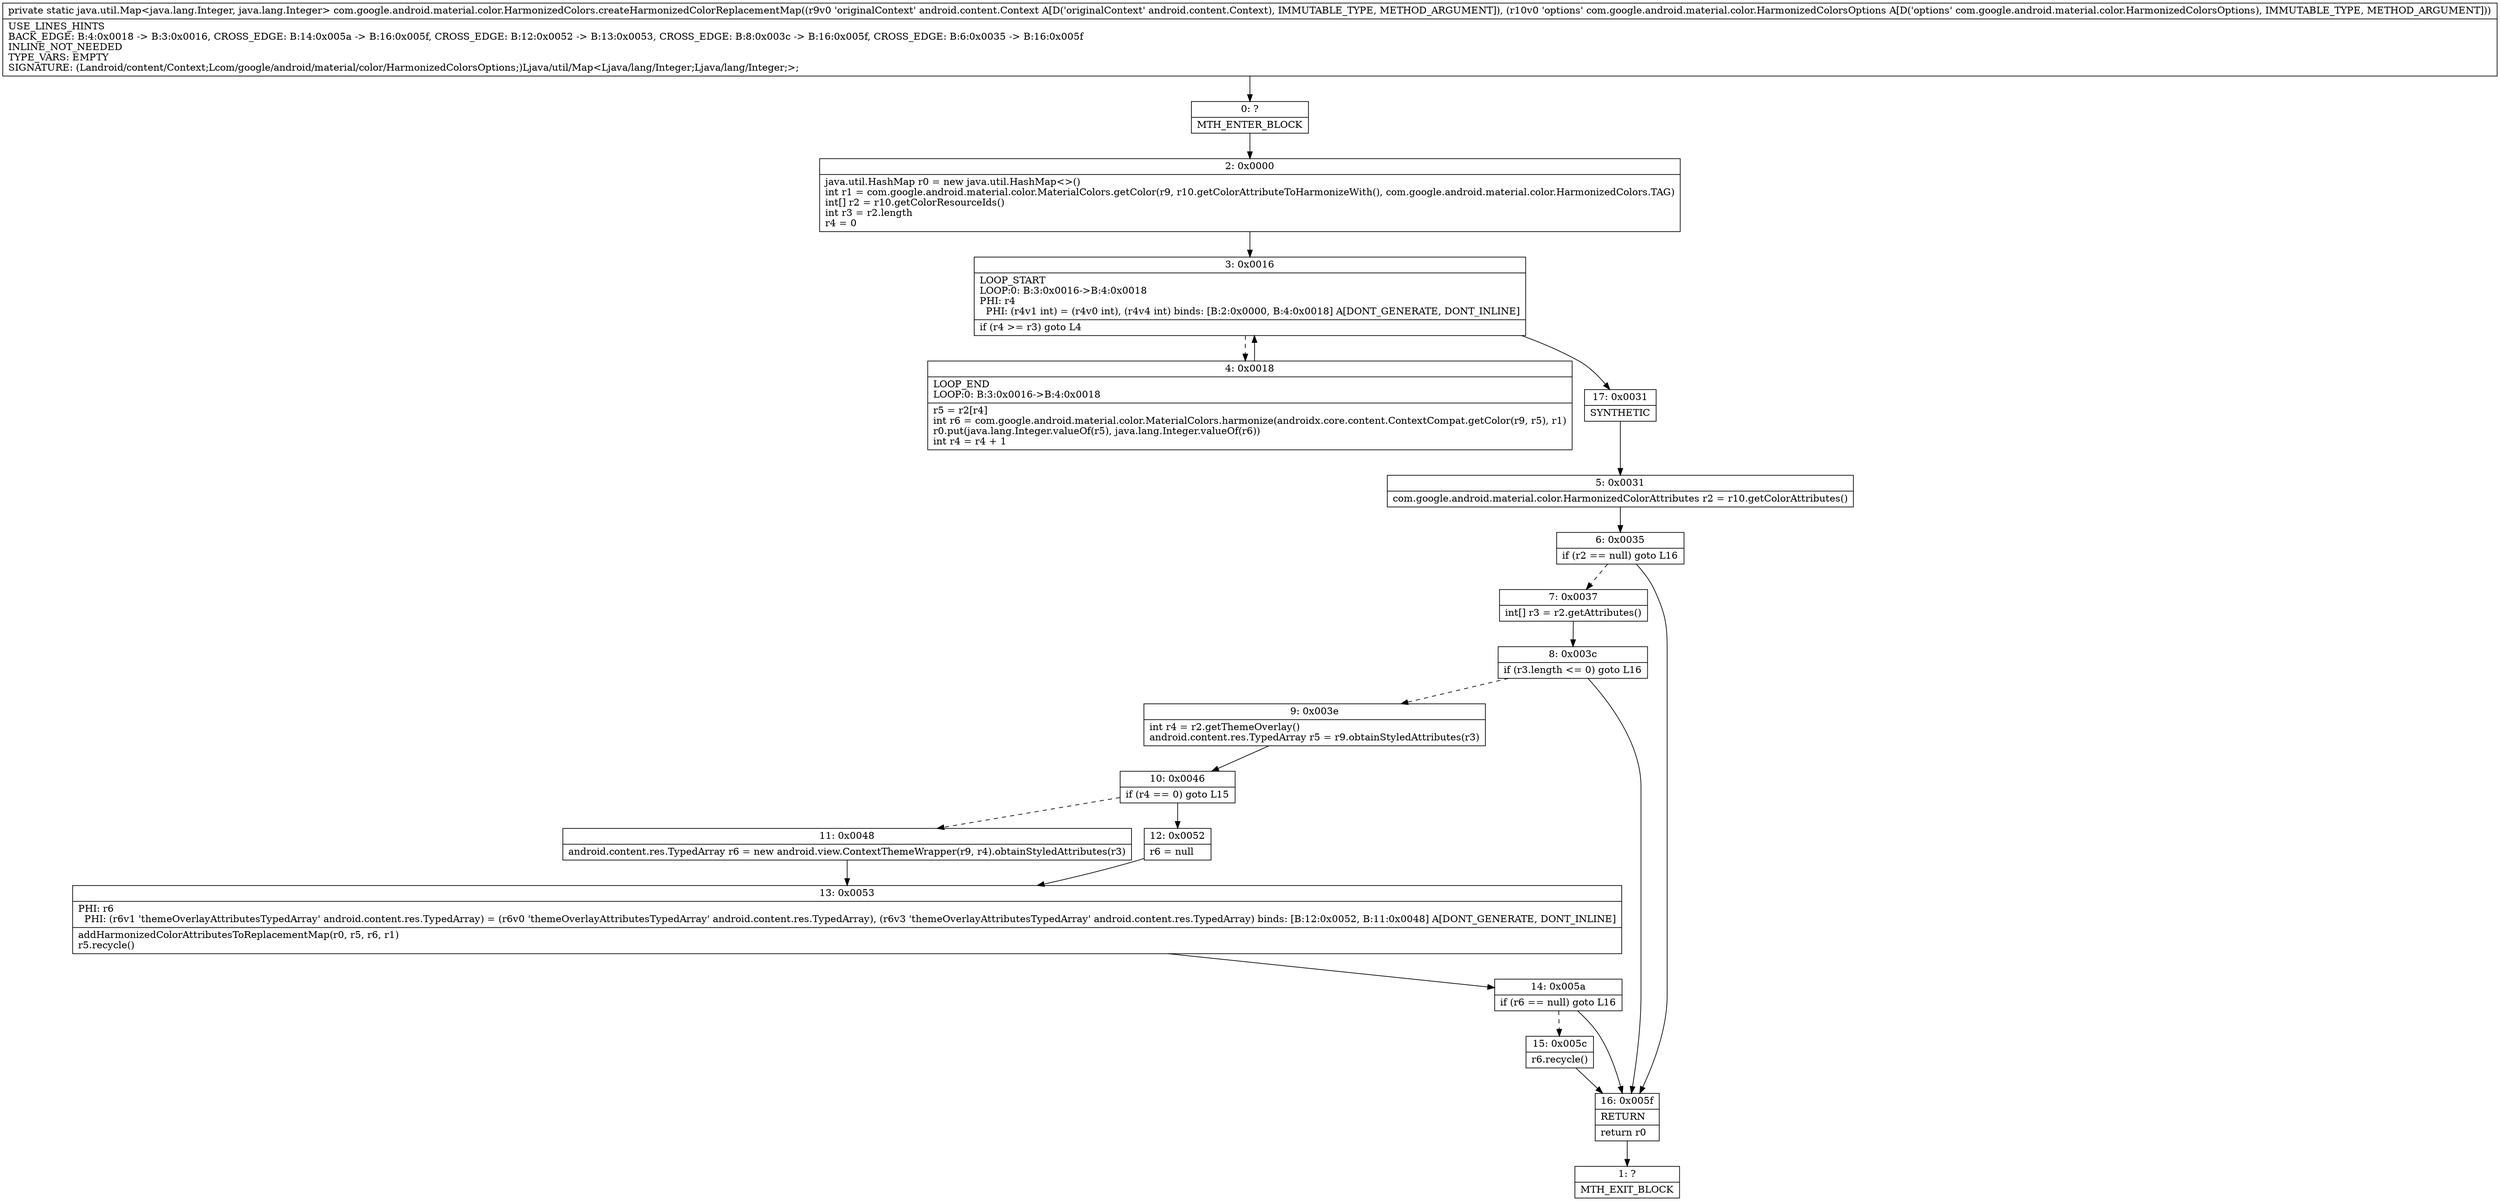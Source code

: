 digraph "CFG forcom.google.android.material.color.HarmonizedColors.createHarmonizedColorReplacementMap(Landroid\/content\/Context;Lcom\/google\/android\/material\/color\/HarmonizedColorsOptions;)Ljava\/util\/Map;" {
Node_0 [shape=record,label="{0\:\ ?|MTH_ENTER_BLOCK\l}"];
Node_2 [shape=record,label="{2\:\ 0x0000|java.util.HashMap r0 = new java.util.HashMap\<\>()\lint r1 = com.google.android.material.color.MaterialColors.getColor(r9, r10.getColorAttributeToHarmonizeWith(), com.google.android.material.color.HarmonizedColors.TAG)\lint[] r2 = r10.getColorResourceIds()\lint r3 = r2.length\lr4 = 0\l}"];
Node_3 [shape=record,label="{3\:\ 0x0016|LOOP_START\lLOOP:0: B:3:0x0016\-\>B:4:0x0018\lPHI: r4 \l  PHI: (r4v1 int) = (r4v0 int), (r4v4 int) binds: [B:2:0x0000, B:4:0x0018] A[DONT_GENERATE, DONT_INLINE]\l|if (r4 \>= r3) goto L4\l}"];
Node_4 [shape=record,label="{4\:\ 0x0018|LOOP_END\lLOOP:0: B:3:0x0016\-\>B:4:0x0018\l|r5 = r2[r4]\lint r6 = com.google.android.material.color.MaterialColors.harmonize(androidx.core.content.ContextCompat.getColor(r9, r5), r1)\lr0.put(java.lang.Integer.valueOf(r5), java.lang.Integer.valueOf(r6))\lint r4 = r4 + 1\l}"];
Node_17 [shape=record,label="{17\:\ 0x0031|SYNTHETIC\l}"];
Node_5 [shape=record,label="{5\:\ 0x0031|com.google.android.material.color.HarmonizedColorAttributes r2 = r10.getColorAttributes()\l}"];
Node_6 [shape=record,label="{6\:\ 0x0035|if (r2 == null) goto L16\l}"];
Node_7 [shape=record,label="{7\:\ 0x0037|int[] r3 = r2.getAttributes()\l}"];
Node_8 [shape=record,label="{8\:\ 0x003c|if (r3.length \<= 0) goto L16\l}"];
Node_9 [shape=record,label="{9\:\ 0x003e|int r4 = r2.getThemeOverlay()\landroid.content.res.TypedArray r5 = r9.obtainStyledAttributes(r3)\l}"];
Node_10 [shape=record,label="{10\:\ 0x0046|if (r4 == 0) goto L15\l}"];
Node_11 [shape=record,label="{11\:\ 0x0048|android.content.res.TypedArray r6 = new android.view.ContextThemeWrapper(r9, r4).obtainStyledAttributes(r3)\l}"];
Node_13 [shape=record,label="{13\:\ 0x0053|PHI: r6 \l  PHI: (r6v1 'themeOverlayAttributesTypedArray' android.content.res.TypedArray) = (r6v0 'themeOverlayAttributesTypedArray' android.content.res.TypedArray), (r6v3 'themeOverlayAttributesTypedArray' android.content.res.TypedArray) binds: [B:12:0x0052, B:11:0x0048] A[DONT_GENERATE, DONT_INLINE]\l|addHarmonizedColorAttributesToReplacementMap(r0, r5, r6, r1)\lr5.recycle()\l}"];
Node_14 [shape=record,label="{14\:\ 0x005a|if (r6 == null) goto L16\l}"];
Node_15 [shape=record,label="{15\:\ 0x005c|r6.recycle()\l}"];
Node_12 [shape=record,label="{12\:\ 0x0052|r6 = null\l}"];
Node_16 [shape=record,label="{16\:\ 0x005f|RETURN\l|return r0\l}"];
Node_1 [shape=record,label="{1\:\ ?|MTH_EXIT_BLOCK\l}"];
MethodNode[shape=record,label="{private static java.util.Map\<java.lang.Integer, java.lang.Integer\> com.google.android.material.color.HarmonizedColors.createHarmonizedColorReplacementMap((r9v0 'originalContext' android.content.Context A[D('originalContext' android.content.Context), IMMUTABLE_TYPE, METHOD_ARGUMENT]), (r10v0 'options' com.google.android.material.color.HarmonizedColorsOptions A[D('options' com.google.android.material.color.HarmonizedColorsOptions), IMMUTABLE_TYPE, METHOD_ARGUMENT]))  | USE_LINES_HINTS\lBACK_EDGE: B:4:0x0018 \-\> B:3:0x0016, CROSS_EDGE: B:14:0x005a \-\> B:16:0x005f, CROSS_EDGE: B:12:0x0052 \-\> B:13:0x0053, CROSS_EDGE: B:8:0x003c \-\> B:16:0x005f, CROSS_EDGE: B:6:0x0035 \-\> B:16:0x005f\lINLINE_NOT_NEEDED\lTYPE_VARS: EMPTY\lSIGNATURE: (Landroid\/content\/Context;Lcom\/google\/android\/material\/color\/HarmonizedColorsOptions;)Ljava\/util\/Map\<Ljava\/lang\/Integer;Ljava\/lang\/Integer;\>;\l}"];
MethodNode -> Node_0;Node_0 -> Node_2;
Node_2 -> Node_3;
Node_3 -> Node_4[style=dashed];
Node_3 -> Node_17;
Node_4 -> Node_3;
Node_17 -> Node_5;
Node_5 -> Node_6;
Node_6 -> Node_7[style=dashed];
Node_6 -> Node_16;
Node_7 -> Node_8;
Node_8 -> Node_9[style=dashed];
Node_8 -> Node_16;
Node_9 -> Node_10;
Node_10 -> Node_11[style=dashed];
Node_10 -> Node_12;
Node_11 -> Node_13;
Node_13 -> Node_14;
Node_14 -> Node_15[style=dashed];
Node_14 -> Node_16;
Node_15 -> Node_16;
Node_12 -> Node_13;
Node_16 -> Node_1;
}

